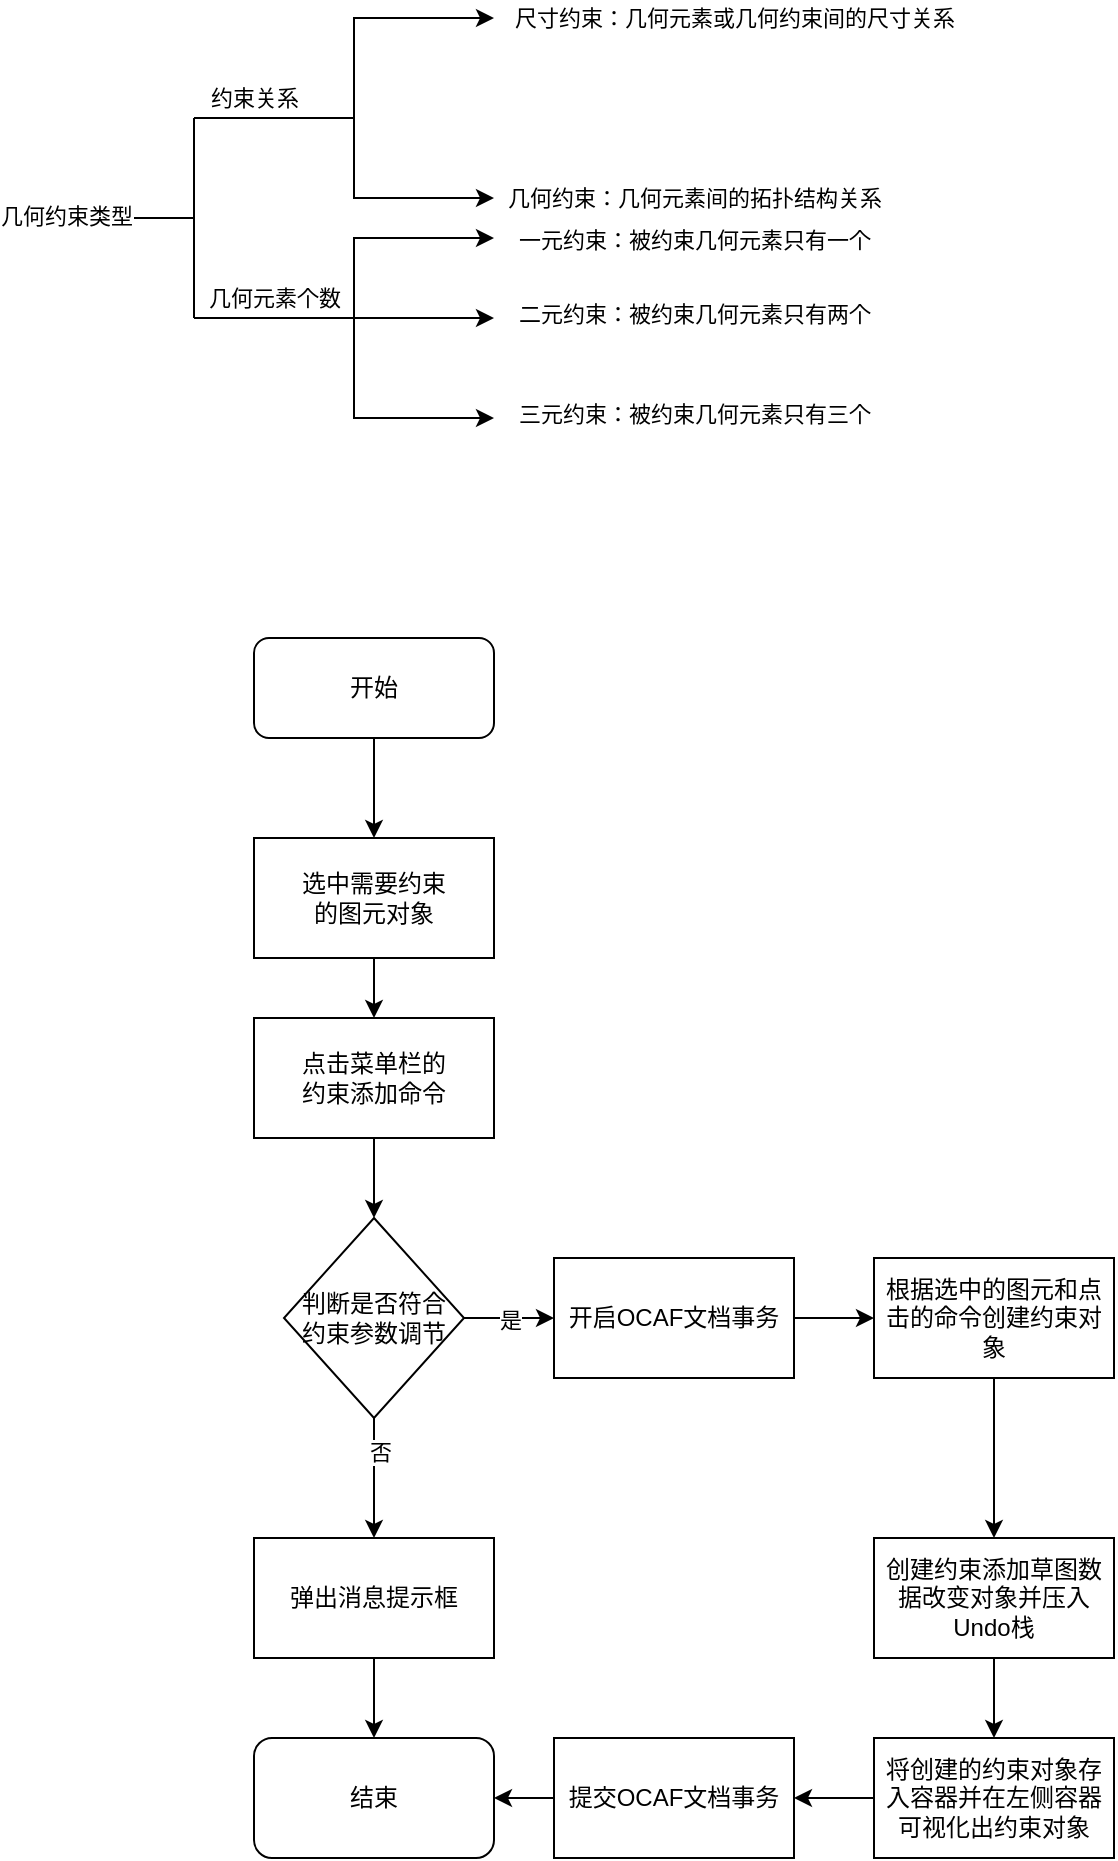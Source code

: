 <mxfile version="21.0.6" type="github">
  <diagram name="第 1 页" id="1So_czDSUBuQiFDamGuW">
    <mxGraphModel dx="1269" dy="761" grid="1" gridSize="10" guides="1" tooltips="1" connect="1" arrows="1" fold="1" page="1" pageScale="1" pageWidth="827" pageHeight="1169" math="0" shadow="0">
      <root>
        <mxCell id="0" />
        <mxCell id="1" parent="0" />
        <mxCell id="FwafR3L3VAN348FCxoly-1" value="" style="endArrow=none;html=1;rounded=0;" parent="1" edge="1">
          <mxGeometry width="50" height="50" relative="1" as="geometry">
            <mxPoint x="110" y="320" as="sourcePoint" />
            <mxPoint x="190" y="320" as="targetPoint" />
          </mxGeometry>
        </mxCell>
        <mxCell id="FwafR3L3VAN348FCxoly-6" value="几何约束类型" style="edgeLabel;html=1;align=center;verticalAlign=middle;resizable=0;points=[];" parent="FwafR3L3VAN348FCxoly-1" vertex="1" connectable="0">
          <mxGeometry x="-0.605" y="1" relative="1" as="geometry">
            <mxPoint as="offset" />
          </mxGeometry>
        </mxCell>
        <mxCell id="FwafR3L3VAN348FCxoly-2" value="" style="endArrow=none;html=1;rounded=0;" parent="1" edge="1">
          <mxGeometry width="50" height="50" relative="1" as="geometry">
            <mxPoint x="190" y="370" as="sourcePoint" />
            <mxPoint x="190" y="270" as="targetPoint" />
          </mxGeometry>
        </mxCell>
        <mxCell id="FwafR3L3VAN348FCxoly-3" value="" style="endArrow=none;html=1;rounded=0;" parent="1" edge="1">
          <mxGeometry width="50" height="50" relative="1" as="geometry">
            <mxPoint x="190" y="270" as="sourcePoint" />
            <mxPoint x="270" y="270" as="targetPoint" />
          </mxGeometry>
        </mxCell>
        <mxCell id="FwafR3L3VAN348FCxoly-7" value="约束关系" style="edgeLabel;html=1;align=center;verticalAlign=middle;resizable=0;points=[];" parent="FwafR3L3VAN348FCxoly-3" vertex="1" connectable="0">
          <mxGeometry x="-0.38" y="-1" relative="1" as="geometry">
            <mxPoint x="5" y="-11" as="offset" />
          </mxGeometry>
        </mxCell>
        <mxCell id="FwafR3L3VAN348FCxoly-4" value="" style="endArrow=none;html=1;rounded=0;" parent="1" edge="1">
          <mxGeometry width="50" height="50" relative="1" as="geometry">
            <mxPoint x="190" y="370" as="sourcePoint" />
            <mxPoint x="270" y="370" as="targetPoint" />
          </mxGeometry>
        </mxCell>
        <mxCell id="FwafR3L3VAN348FCxoly-8" value="几何元素个数" style="edgeLabel;html=1;align=center;verticalAlign=middle;resizable=0;points=[];" parent="FwafR3L3VAN348FCxoly-4" vertex="1" connectable="0">
          <mxGeometry x="-0.305" y="3" relative="1" as="geometry">
            <mxPoint x="12" y="-7" as="offset" />
          </mxGeometry>
        </mxCell>
        <mxCell id="FwafR3L3VAN348FCxoly-5" value="" style="endArrow=classic;startArrow=classic;html=1;rounded=0;edgeStyle=orthogonalEdgeStyle;" parent="1" edge="1">
          <mxGeometry width="50" height="50" relative="1" as="geometry">
            <mxPoint x="340" y="310" as="sourcePoint" />
            <mxPoint x="340" y="220" as="targetPoint" />
            <Array as="points">
              <mxPoint x="270" y="310" />
            </Array>
          </mxGeometry>
        </mxCell>
        <mxCell id="FwafR3L3VAN348FCxoly-12" value="尺寸约束：几何元素或几何约束间的尺寸关系" style="edgeLabel;html=1;align=center;verticalAlign=middle;resizable=0;points=[];" parent="FwafR3L3VAN348FCxoly-5" vertex="1" connectable="0">
          <mxGeometry x="0.826" y="2" relative="1" as="geometry">
            <mxPoint x="140" y="2" as="offset" />
          </mxGeometry>
        </mxCell>
        <mxCell id="FwafR3L3VAN348FCxoly-13" value="几何约束：几何元素间的拓扑结构关系" style="edgeLabel;html=1;align=center;verticalAlign=middle;resizable=0;points=[];" parent="FwafR3L3VAN348FCxoly-5" vertex="1" connectable="0">
          <mxGeometry x="-0.791" relative="1" as="geometry">
            <mxPoint x="124" as="offset" />
          </mxGeometry>
        </mxCell>
        <mxCell id="FwafR3L3VAN348FCxoly-10" value="" style="endArrow=classic;startArrow=classic;html=1;rounded=0;edgeStyle=orthogonalEdgeStyle;" parent="1" edge="1">
          <mxGeometry width="50" height="50" relative="1" as="geometry">
            <mxPoint x="340" y="420" as="sourcePoint" />
            <mxPoint x="340" y="330" as="targetPoint" />
            <Array as="points">
              <mxPoint x="270" y="420" />
            </Array>
          </mxGeometry>
        </mxCell>
        <mxCell id="FwafR3L3VAN348FCxoly-14" value="一元约束：被约束几何元素只有一个" style="edgeLabel;html=1;align=center;verticalAlign=middle;resizable=0;points=[];" parent="FwafR3L3VAN348FCxoly-10" vertex="1" connectable="0">
          <mxGeometry x="0.809" y="-1" relative="1" as="geometry">
            <mxPoint x="122" as="offset" />
          </mxGeometry>
        </mxCell>
        <mxCell id="FwafR3L3VAN348FCxoly-16" value="三元约束：被约束几何元素只有三个" style="edgeLabel;html=1;align=center;verticalAlign=middle;resizable=0;points=[];" parent="FwafR3L3VAN348FCxoly-10" vertex="1" connectable="0">
          <mxGeometry x="-0.835" y="-2" relative="1" as="geometry">
            <mxPoint x="119" as="offset" />
          </mxGeometry>
        </mxCell>
        <mxCell id="FwafR3L3VAN348FCxoly-11" value="" style="endArrow=classic;html=1;rounded=0;" parent="1" edge="1">
          <mxGeometry width="50" height="50" relative="1" as="geometry">
            <mxPoint x="270" y="370" as="sourcePoint" />
            <mxPoint x="340" y="370" as="targetPoint" />
          </mxGeometry>
        </mxCell>
        <mxCell id="FwafR3L3VAN348FCxoly-15" value="二元约束：被约束几何元素只有两个" style="edgeLabel;html=1;align=center;verticalAlign=middle;resizable=0;points=[];" parent="FwafR3L3VAN348FCxoly-11" vertex="1" connectable="0">
          <mxGeometry x="0.457" y="2" relative="1" as="geometry">
            <mxPoint x="119" as="offset" />
          </mxGeometry>
        </mxCell>
        <mxCell id="ZC_2awQbRUudxoVVbSpu-1" value="开始" style="rounded=1;whiteSpace=wrap;html=1;" vertex="1" parent="1">
          <mxGeometry x="220" y="530" width="120" height="50" as="geometry" />
        </mxCell>
        <mxCell id="ZC_2awQbRUudxoVVbSpu-2" value="" style="endArrow=classic;html=1;rounded=0;exitX=0.5;exitY=1;exitDx=0;exitDy=0;" edge="1" parent="1" source="ZC_2awQbRUudxoVVbSpu-1">
          <mxGeometry width="50" height="50" relative="1" as="geometry">
            <mxPoint x="240" y="730" as="sourcePoint" />
            <mxPoint x="280" y="630" as="targetPoint" />
          </mxGeometry>
        </mxCell>
        <mxCell id="ZC_2awQbRUudxoVVbSpu-3" value="选中需要约束&lt;br&gt;的图元对象" style="rounded=0;whiteSpace=wrap;html=1;" vertex="1" parent="1">
          <mxGeometry x="220" y="630" width="120" height="60" as="geometry" />
        </mxCell>
        <mxCell id="ZC_2awQbRUudxoVVbSpu-4" value="" style="endArrow=classic;html=1;rounded=0;exitX=0.5;exitY=1;exitDx=0;exitDy=0;" edge="1" parent="1" source="ZC_2awQbRUudxoVVbSpu-3">
          <mxGeometry width="50" height="50" relative="1" as="geometry">
            <mxPoint x="300" y="770" as="sourcePoint" />
            <mxPoint x="280" y="720" as="targetPoint" />
          </mxGeometry>
        </mxCell>
        <mxCell id="ZC_2awQbRUudxoVVbSpu-5" value="点击菜单栏的&lt;br&gt;约束添加命令" style="rounded=0;whiteSpace=wrap;html=1;" vertex="1" parent="1">
          <mxGeometry x="220" y="720" width="120" height="60" as="geometry" />
        </mxCell>
        <mxCell id="ZC_2awQbRUudxoVVbSpu-6" value="" style="endArrow=classic;html=1;rounded=0;exitX=0.5;exitY=1;exitDx=0;exitDy=0;entryX=0.5;entryY=0;entryDx=0;entryDy=0;" edge="1" parent="1" source="ZC_2awQbRUudxoVVbSpu-5" target="ZC_2awQbRUudxoVVbSpu-7">
          <mxGeometry width="50" height="50" relative="1" as="geometry">
            <mxPoint x="260" y="860" as="sourcePoint" />
            <mxPoint x="280" y="820" as="targetPoint" />
          </mxGeometry>
        </mxCell>
        <mxCell id="ZC_2awQbRUudxoVVbSpu-15" value="是" style="edgeStyle=orthogonalEdgeStyle;rounded=0;orthogonalLoop=1;jettySize=auto;html=1;exitX=1;exitY=0.5;exitDx=0;exitDy=0;" edge="1" parent="1" source="ZC_2awQbRUudxoVVbSpu-7">
          <mxGeometry relative="1" as="geometry">
            <mxPoint x="370" y="870" as="targetPoint" />
          </mxGeometry>
        </mxCell>
        <mxCell id="ZC_2awQbRUudxoVVbSpu-7" value="判断是否符合&lt;br&gt;约束参数调节" style="rhombus;whiteSpace=wrap;html=1;" vertex="1" parent="1">
          <mxGeometry x="235" y="820" width="90" height="100" as="geometry" />
        </mxCell>
        <mxCell id="ZC_2awQbRUudxoVVbSpu-9" value="" style="endArrow=classic;html=1;rounded=0;exitX=0.5;exitY=1;exitDx=0;exitDy=0;" edge="1" parent="1" source="ZC_2awQbRUudxoVVbSpu-7">
          <mxGeometry width="50" height="50" relative="1" as="geometry">
            <mxPoint x="270" y="1020" as="sourcePoint" />
            <mxPoint x="280" y="980" as="targetPoint" />
          </mxGeometry>
        </mxCell>
        <mxCell id="ZC_2awQbRUudxoVVbSpu-11" value="否" style="edgeLabel;html=1;align=center;verticalAlign=middle;resizable=0;points=[];" vertex="1" connectable="0" parent="ZC_2awQbRUudxoVVbSpu-9">
          <mxGeometry x="-0.433" y="3" relative="1" as="geometry">
            <mxPoint as="offset" />
          </mxGeometry>
        </mxCell>
        <mxCell id="ZC_2awQbRUudxoVVbSpu-12" value="弹出消息提示框" style="rounded=0;whiteSpace=wrap;html=1;" vertex="1" parent="1">
          <mxGeometry x="220" y="980" width="120" height="60" as="geometry" />
        </mxCell>
        <mxCell id="ZC_2awQbRUudxoVVbSpu-13" value="" style="endArrow=classic;html=1;rounded=0;exitX=0.5;exitY=1;exitDx=0;exitDy=0;" edge="1" parent="1" source="ZC_2awQbRUudxoVVbSpu-12">
          <mxGeometry width="50" height="50" relative="1" as="geometry">
            <mxPoint x="240" y="1110" as="sourcePoint" />
            <mxPoint x="280" y="1080" as="targetPoint" />
          </mxGeometry>
        </mxCell>
        <mxCell id="ZC_2awQbRUudxoVVbSpu-14" value="结束" style="rounded=1;whiteSpace=wrap;html=1;" vertex="1" parent="1">
          <mxGeometry x="220" y="1080" width="120" height="60" as="geometry" />
        </mxCell>
        <mxCell id="ZC_2awQbRUudxoVVbSpu-16" value="开启OCAF文档事务" style="rounded=0;whiteSpace=wrap;html=1;" vertex="1" parent="1">
          <mxGeometry x="370" y="840" width="120" height="60" as="geometry" />
        </mxCell>
        <mxCell id="ZC_2awQbRUudxoVVbSpu-18" value="" style="endArrow=classic;html=1;rounded=0;exitX=1;exitY=0.5;exitDx=0;exitDy=0;" edge="1" parent="1" source="ZC_2awQbRUudxoVVbSpu-16">
          <mxGeometry width="50" height="50" relative="1" as="geometry">
            <mxPoint x="490" y="900" as="sourcePoint" />
            <mxPoint x="530" y="870" as="targetPoint" />
          </mxGeometry>
        </mxCell>
        <mxCell id="ZC_2awQbRUudxoVVbSpu-19" value="根据选中的图元和点击的命令创建约束对象" style="rounded=0;whiteSpace=wrap;html=1;" vertex="1" parent="1">
          <mxGeometry x="530" y="840" width="120" height="60" as="geometry" />
        </mxCell>
        <mxCell id="ZC_2awQbRUudxoVVbSpu-20" value="" style="endArrow=classic;html=1;rounded=0;exitX=0.5;exitY=1;exitDx=0;exitDy=0;" edge="1" parent="1" source="ZC_2awQbRUudxoVVbSpu-19">
          <mxGeometry width="50" height="50" relative="1" as="geometry">
            <mxPoint x="570" y="990" as="sourcePoint" />
            <mxPoint x="590" y="980" as="targetPoint" />
          </mxGeometry>
        </mxCell>
        <mxCell id="ZC_2awQbRUudxoVVbSpu-21" value="创建约束添加草图数据改变对象并压入Undo栈" style="rounded=0;whiteSpace=wrap;html=1;" vertex="1" parent="1">
          <mxGeometry x="530" y="980" width="120" height="60" as="geometry" />
        </mxCell>
        <mxCell id="ZC_2awQbRUudxoVVbSpu-22" value="" style="endArrow=classic;html=1;rounded=0;exitX=0.5;exitY=1;exitDx=0;exitDy=0;" edge="1" parent="1" source="ZC_2awQbRUudxoVVbSpu-21">
          <mxGeometry width="50" height="50" relative="1" as="geometry">
            <mxPoint x="580" y="1110" as="sourcePoint" />
            <mxPoint x="590" y="1080" as="targetPoint" />
          </mxGeometry>
        </mxCell>
        <mxCell id="ZC_2awQbRUudxoVVbSpu-23" value="将创建的约束对象存入容器并在左侧容器可视化出约束对象" style="rounded=0;whiteSpace=wrap;html=1;" vertex="1" parent="1">
          <mxGeometry x="530" y="1080" width="120" height="60" as="geometry" />
        </mxCell>
        <mxCell id="ZC_2awQbRUudxoVVbSpu-25" value="" style="endArrow=classic;html=1;rounded=0;exitX=0;exitY=0.5;exitDx=0;exitDy=0;" edge="1" parent="1" source="ZC_2awQbRUudxoVVbSpu-23">
          <mxGeometry width="50" height="50" relative="1" as="geometry">
            <mxPoint x="460" y="1120" as="sourcePoint" />
            <mxPoint x="490" y="1110" as="targetPoint" />
          </mxGeometry>
        </mxCell>
        <mxCell id="ZC_2awQbRUudxoVVbSpu-26" value="提交OCAF文档事务" style="rounded=0;whiteSpace=wrap;html=1;" vertex="1" parent="1">
          <mxGeometry x="370" y="1080" width="120" height="60" as="geometry" />
        </mxCell>
        <mxCell id="ZC_2awQbRUudxoVVbSpu-27" value="" style="endArrow=classic;html=1;rounded=0;exitX=0;exitY=0.5;exitDx=0;exitDy=0;entryX=1;entryY=0.5;entryDx=0;entryDy=0;" edge="1" parent="1" source="ZC_2awQbRUudxoVVbSpu-26" target="ZC_2awQbRUudxoVVbSpu-14">
          <mxGeometry width="50" height="50" relative="1" as="geometry">
            <mxPoint x="170" y="1230" as="sourcePoint" />
            <mxPoint x="220" y="1180" as="targetPoint" />
          </mxGeometry>
        </mxCell>
      </root>
    </mxGraphModel>
  </diagram>
</mxfile>

